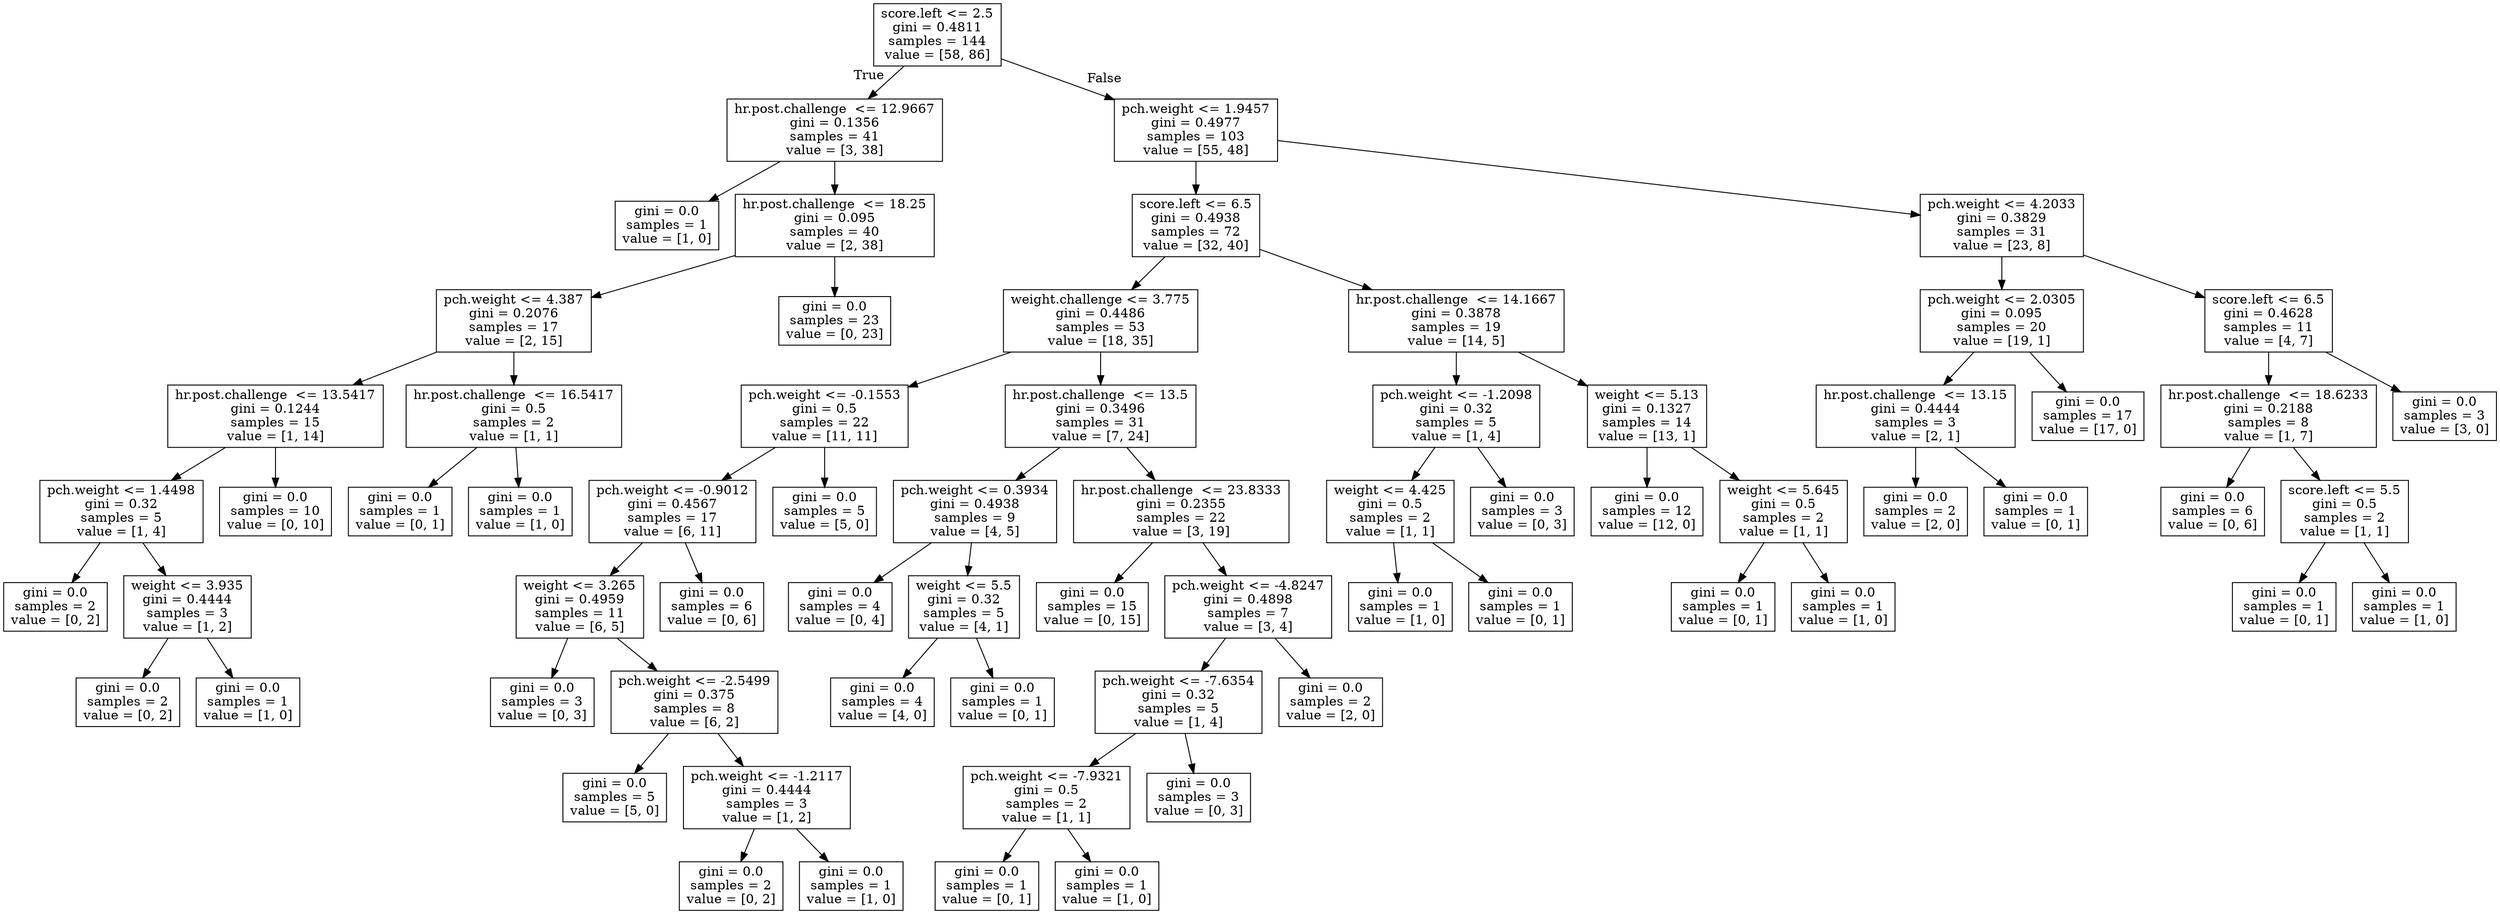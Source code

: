 digraph Tree {
node [shape=box] ;
0 [label="score.left <= 2.5\ngini = 0.4811\nsamples = 144\nvalue = [58, 86]"] ;
1 [label="hr.post.challenge  <= 12.9667\ngini = 0.1356\nsamples = 41\nvalue = [3, 38]"] ;
0 -> 1 [labeldistance=2.5, labelangle=45, headlabel="True"] ;
2 [label="gini = 0.0\nsamples = 1\nvalue = [1, 0]"] ;
1 -> 2 ;
3 [label="hr.post.challenge  <= 18.25\ngini = 0.095\nsamples = 40\nvalue = [2, 38]"] ;
1 -> 3 ;
4 [label="pch.weight <= 4.387\ngini = 0.2076\nsamples = 17\nvalue = [2, 15]"] ;
3 -> 4 ;
5 [label="hr.post.challenge  <= 13.5417\ngini = 0.1244\nsamples = 15\nvalue = [1, 14]"] ;
4 -> 5 ;
6 [label="pch.weight <= 1.4498\ngini = 0.32\nsamples = 5\nvalue = [1, 4]"] ;
5 -> 6 ;
7 [label="gini = 0.0\nsamples = 2\nvalue = [0, 2]"] ;
6 -> 7 ;
8 [label="weight <= 3.935\ngini = 0.4444\nsamples = 3\nvalue = [1, 2]"] ;
6 -> 8 ;
9 [label="gini = 0.0\nsamples = 2\nvalue = [0, 2]"] ;
8 -> 9 ;
10 [label="gini = 0.0\nsamples = 1\nvalue = [1, 0]"] ;
8 -> 10 ;
11 [label="gini = 0.0\nsamples = 10\nvalue = [0, 10]"] ;
5 -> 11 ;
12 [label="hr.post.challenge  <= 16.5417\ngini = 0.5\nsamples = 2\nvalue = [1, 1]"] ;
4 -> 12 ;
13 [label="gini = 0.0\nsamples = 1\nvalue = [0, 1]"] ;
12 -> 13 ;
14 [label="gini = 0.0\nsamples = 1\nvalue = [1, 0]"] ;
12 -> 14 ;
15 [label="gini = 0.0\nsamples = 23\nvalue = [0, 23]"] ;
3 -> 15 ;
16 [label="pch.weight <= 1.9457\ngini = 0.4977\nsamples = 103\nvalue = [55, 48]"] ;
0 -> 16 [labeldistance=2.5, labelangle=-45, headlabel="False"] ;
17 [label="score.left <= 6.5\ngini = 0.4938\nsamples = 72\nvalue = [32, 40]"] ;
16 -> 17 ;
18 [label="weight.challenge <= 3.775\ngini = 0.4486\nsamples = 53\nvalue = [18, 35]"] ;
17 -> 18 ;
19 [label="pch.weight <= -0.1553\ngini = 0.5\nsamples = 22\nvalue = [11, 11]"] ;
18 -> 19 ;
20 [label="pch.weight <= -0.9012\ngini = 0.4567\nsamples = 17\nvalue = [6, 11]"] ;
19 -> 20 ;
21 [label="weight <= 3.265\ngini = 0.4959\nsamples = 11\nvalue = [6, 5]"] ;
20 -> 21 ;
22 [label="gini = 0.0\nsamples = 3\nvalue = [0, 3]"] ;
21 -> 22 ;
23 [label="pch.weight <= -2.5499\ngini = 0.375\nsamples = 8\nvalue = [6, 2]"] ;
21 -> 23 ;
24 [label="gini = 0.0\nsamples = 5\nvalue = [5, 0]"] ;
23 -> 24 ;
25 [label="pch.weight <= -1.2117\ngini = 0.4444\nsamples = 3\nvalue = [1, 2]"] ;
23 -> 25 ;
26 [label="gini = 0.0\nsamples = 2\nvalue = [0, 2]"] ;
25 -> 26 ;
27 [label="gini = 0.0\nsamples = 1\nvalue = [1, 0]"] ;
25 -> 27 ;
28 [label="gini = 0.0\nsamples = 6\nvalue = [0, 6]"] ;
20 -> 28 ;
29 [label="gini = 0.0\nsamples = 5\nvalue = [5, 0]"] ;
19 -> 29 ;
30 [label="hr.post.challenge  <= 13.5\ngini = 0.3496\nsamples = 31\nvalue = [7, 24]"] ;
18 -> 30 ;
31 [label="pch.weight <= 0.3934\ngini = 0.4938\nsamples = 9\nvalue = [4, 5]"] ;
30 -> 31 ;
32 [label="gini = 0.0\nsamples = 4\nvalue = [0, 4]"] ;
31 -> 32 ;
33 [label="weight <= 5.5\ngini = 0.32\nsamples = 5\nvalue = [4, 1]"] ;
31 -> 33 ;
34 [label="gini = 0.0\nsamples = 4\nvalue = [4, 0]"] ;
33 -> 34 ;
35 [label="gini = 0.0\nsamples = 1\nvalue = [0, 1]"] ;
33 -> 35 ;
36 [label="hr.post.challenge  <= 23.8333\ngini = 0.2355\nsamples = 22\nvalue = [3, 19]"] ;
30 -> 36 ;
37 [label="gini = 0.0\nsamples = 15\nvalue = [0, 15]"] ;
36 -> 37 ;
38 [label="pch.weight <= -4.8247\ngini = 0.4898\nsamples = 7\nvalue = [3, 4]"] ;
36 -> 38 ;
39 [label="pch.weight <= -7.6354\ngini = 0.32\nsamples = 5\nvalue = [1, 4]"] ;
38 -> 39 ;
40 [label="pch.weight <= -7.9321\ngini = 0.5\nsamples = 2\nvalue = [1, 1]"] ;
39 -> 40 ;
41 [label="gini = 0.0\nsamples = 1\nvalue = [0, 1]"] ;
40 -> 41 ;
42 [label="gini = 0.0\nsamples = 1\nvalue = [1, 0]"] ;
40 -> 42 ;
43 [label="gini = 0.0\nsamples = 3\nvalue = [0, 3]"] ;
39 -> 43 ;
44 [label="gini = 0.0\nsamples = 2\nvalue = [2, 0]"] ;
38 -> 44 ;
45 [label="hr.post.challenge  <= 14.1667\ngini = 0.3878\nsamples = 19\nvalue = [14, 5]"] ;
17 -> 45 ;
46 [label="pch.weight <= -1.2098\ngini = 0.32\nsamples = 5\nvalue = [1, 4]"] ;
45 -> 46 ;
47 [label="weight <= 4.425\ngini = 0.5\nsamples = 2\nvalue = [1, 1]"] ;
46 -> 47 ;
48 [label="gini = 0.0\nsamples = 1\nvalue = [1, 0]"] ;
47 -> 48 ;
49 [label="gini = 0.0\nsamples = 1\nvalue = [0, 1]"] ;
47 -> 49 ;
50 [label="gini = 0.0\nsamples = 3\nvalue = [0, 3]"] ;
46 -> 50 ;
51 [label="weight <= 5.13\ngini = 0.1327\nsamples = 14\nvalue = [13, 1]"] ;
45 -> 51 ;
52 [label="gini = 0.0\nsamples = 12\nvalue = [12, 0]"] ;
51 -> 52 ;
53 [label="weight <= 5.645\ngini = 0.5\nsamples = 2\nvalue = [1, 1]"] ;
51 -> 53 ;
54 [label="gini = 0.0\nsamples = 1\nvalue = [0, 1]"] ;
53 -> 54 ;
55 [label="gini = 0.0\nsamples = 1\nvalue = [1, 0]"] ;
53 -> 55 ;
56 [label="pch.weight <= 4.2033\ngini = 0.3829\nsamples = 31\nvalue = [23, 8]"] ;
16 -> 56 ;
57 [label="pch.weight <= 2.0305\ngini = 0.095\nsamples = 20\nvalue = [19, 1]"] ;
56 -> 57 ;
58 [label="hr.post.challenge  <= 13.15\ngini = 0.4444\nsamples = 3\nvalue = [2, 1]"] ;
57 -> 58 ;
59 [label="gini = 0.0\nsamples = 2\nvalue = [2, 0]"] ;
58 -> 59 ;
60 [label="gini = 0.0\nsamples = 1\nvalue = [0, 1]"] ;
58 -> 60 ;
61 [label="gini = 0.0\nsamples = 17\nvalue = [17, 0]"] ;
57 -> 61 ;
62 [label="score.left <= 6.5\ngini = 0.4628\nsamples = 11\nvalue = [4, 7]"] ;
56 -> 62 ;
63 [label="hr.post.challenge  <= 18.6233\ngini = 0.2188\nsamples = 8\nvalue = [1, 7]"] ;
62 -> 63 ;
64 [label="gini = 0.0\nsamples = 6\nvalue = [0, 6]"] ;
63 -> 64 ;
65 [label="score.left <= 5.5\ngini = 0.5\nsamples = 2\nvalue = [1, 1]"] ;
63 -> 65 ;
66 [label="gini = 0.0\nsamples = 1\nvalue = [0, 1]"] ;
65 -> 66 ;
67 [label="gini = 0.0\nsamples = 1\nvalue = [1, 0]"] ;
65 -> 67 ;
68 [label="gini = 0.0\nsamples = 3\nvalue = [3, 0]"] ;
62 -> 68 ;
}